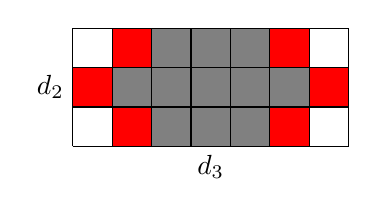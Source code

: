 \begin{tikzpicture}[every node/.style={minimum size=.5cm-\pgflinewidth, outer sep=0pt}]%
  \node[fill=gray]  at (1.75,+0.25) {};
  \node[fill=gray]  at (1.75,+0.75) {};
  \node[fill=gray]  at (1.75,+1.25) {};
  \node[fill=gray]  at (1.25,+0.75) {};
  \node[fill=gray]  at (2.25,+0.75) {};

  \node[fill=gray]  at (1.25,+0.25) {};
  \node[fill=gray]  at (1.25,+1.25) {};
  \node[fill=gray]  at (0.75,+0.75) {};
  \node[fill=gray]  at (2.25,+0.25) {};
  \node[fill=gray]  at (2.25,+1.25) {};
  \node[fill=gray]  at (2.75,+0.75) {};

  \node[fill=red]  at (0.75,+0.25) {};
  \node[fill=red]  at (0.75,+1.25) {};
  \node[fill=red]  at (0.25,+0.75) {};
  \node[fill=red]  at (2.75,+0.25) {};
  \node[fill=red]  at (2.75,+1.25) {};
  \node[fill=red]  at (3.25,+0.75) {};

  \draw[step=0.5cm,color=black] (0,0) grid (3.5,1.5);
  %or using \path
  \draw[draw=none] (0,0)--(3.5,0) node[midway, below]{$d_3$};
  \draw[draw=none] (0,0)--(0,1.5) node[midway, left]{$d_2$};
\end{tikzpicture}%
